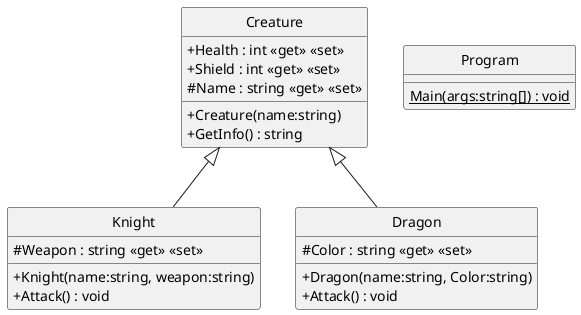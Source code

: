 @startuml Classdiagram Creature
skinparam ClassAttributeIconSize 0
skinparam Monochrome true
hide circle
class Creature {
    + Health : int <<get>> <<set>>
    + Shield : int <<get>> <<set>>
    # Name : string <<get>> <<set>>
    + Creature(name:string)
    + GetInfo() : string
}
class Knight {
    # Weapon : string <<get>> <<set>>
    + Knight(name:string, weapon:string)
    + Attack() : void
}
class Dragon {
    # Color : string <<get>> <<set>>
    + Dragon(name:string, Color:string)
    + Attack() : void
}
class Program {
    {static} Main(args:string[]) : void
}
Creature <|-- Knight
Creature <|-- Dragon
@enduml
